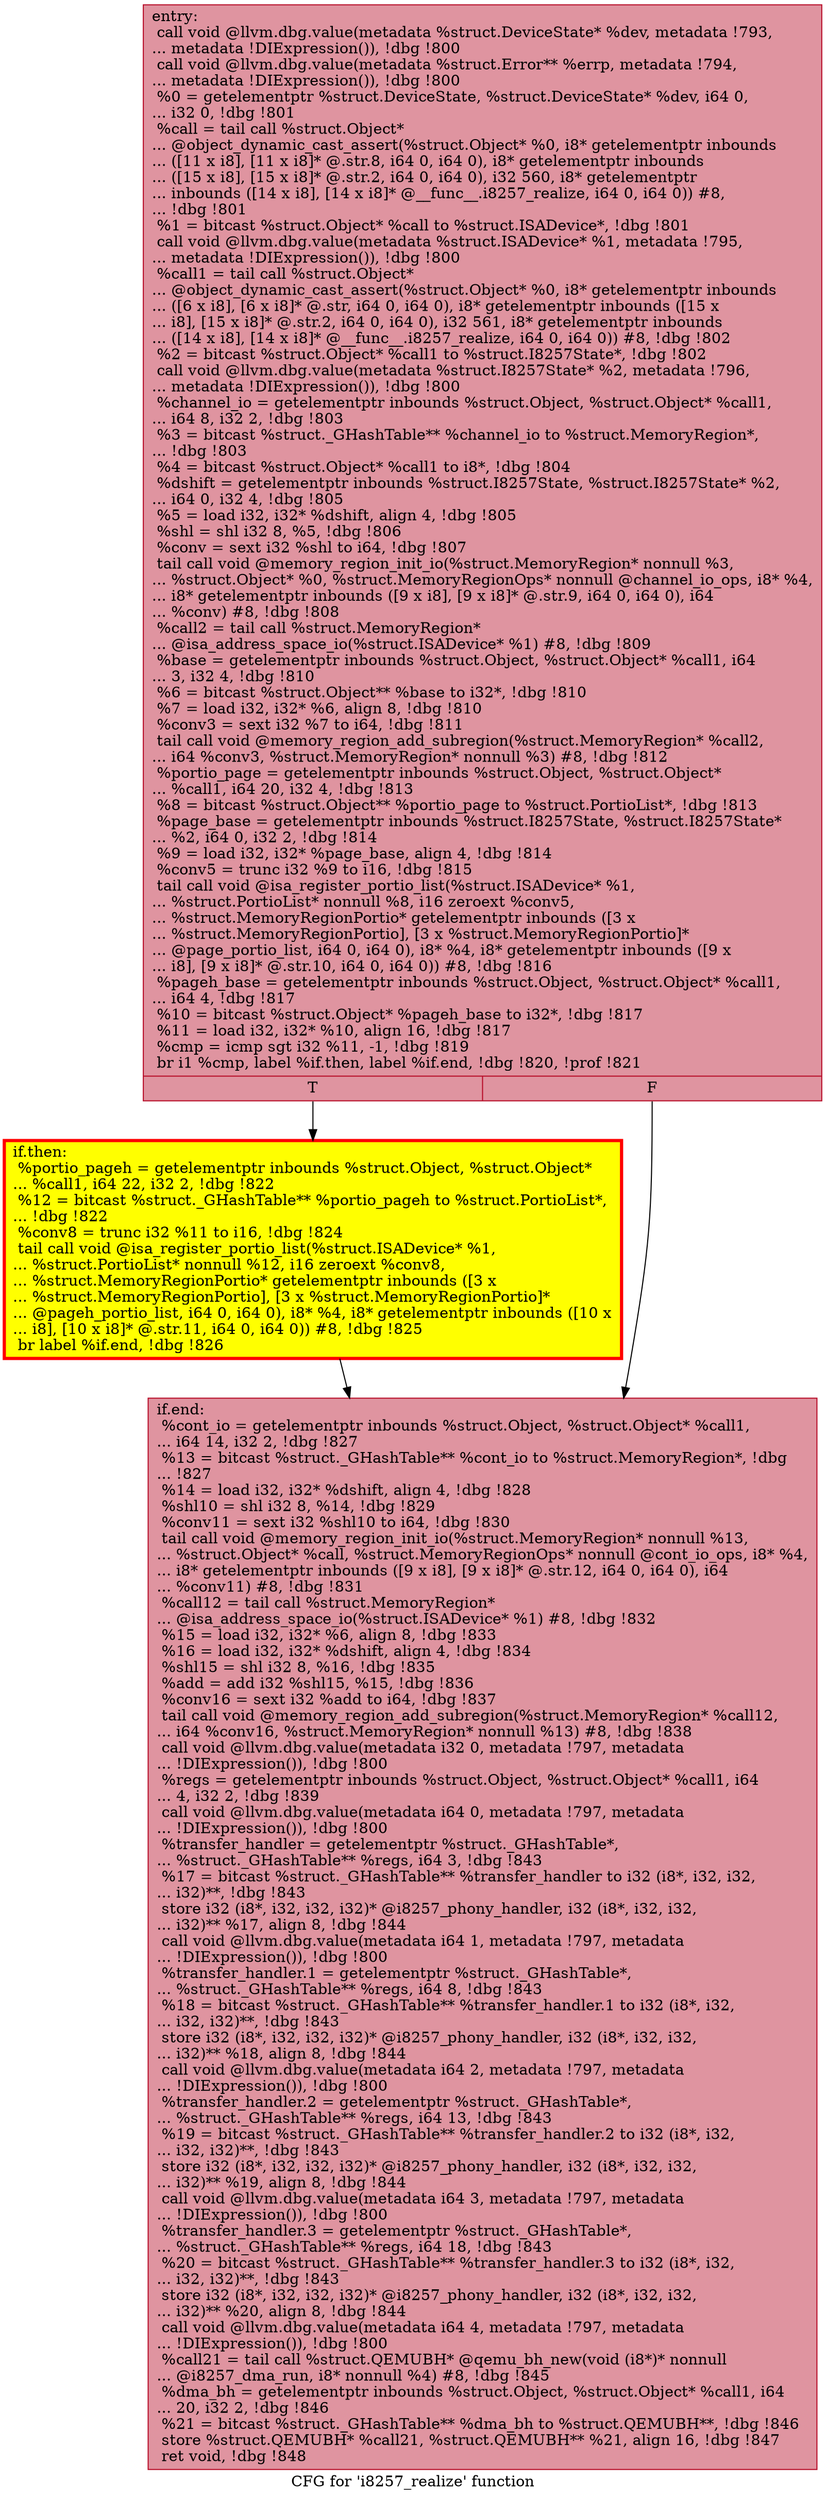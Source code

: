 digraph "CFG for 'i8257_realize' function" {
	label="CFG for 'i8257_realize' function";

	Node0x563b74704e50 [shape=record,color="#b70d28ff", style=filled, fillcolor="#b70d2870",label="{entry:\l  call void @llvm.dbg.value(metadata %struct.DeviceState* %dev, metadata !793,\l... metadata !DIExpression()), !dbg !800\l  call void @llvm.dbg.value(metadata %struct.Error** %errp, metadata !794,\l... metadata !DIExpression()), !dbg !800\l  %0 = getelementptr %struct.DeviceState, %struct.DeviceState* %dev, i64 0,\l... i32 0, !dbg !801\l  %call = tail call %struct.Object*\l... @object_dynamic_cast_assert(%struct.Object* %0, i8* getelementptr inbounds\l... ([11 x i8], [11 x i8]* @.str.8, i64 0, i64 0), i8* getelementptr inbounds\l... ([15 x i8], [15 x i8]* @.str.2, i64 0, i64 0), i32 560, i8* getelementptr\l... inbounds ([14 x i8], [14 x i8]* @__func__.i8257_realize, i64 0, i64 0)) #8,\l... !dbg !801\l  %1 = bitcast %struct.Object* %call to %struct.ISADevice*, !dbg !801\l  call void @llvm.dbg.value(metadata %struct.ISADevice* %1, metadata !795,\l... metadata !DIExpression()), !dbg !800\l  %call1 = tail call %struct.Object*\l... @object_dynamic_cast_assert(%struct.Object* %0, i8* getelementptr inbounds\l... ([6 x i8], [6 x i8]* @.str, i64 0, i64 0), i8* getelementptr inbounds ([15 x\l... i8], [15 x i8]* @.str.2, i64 0, i64 0), i32 561, i8* getelementptr inbounds\l... ([14 x i8], [14 x i8]* @__func__.i8257_realize, i64 0, i64 0)) #8, !dbg !802\l  %2 = bitcast %struct.Object* %call1 to %struct.I8257State*, !dbg !802\l  call void @llvm.dbg.value(metadata %struct.I8257State* %2, metadata !796,\l... metadata !DIExpression()), !dbg !800\l  %channel_io = getelementptr inbounds %struct.Object, %struct.Object* %call1,\l... i64 8, i32 2, !dbg !803\l  %3 = bitcast %struct._GHashTable** %channel_io to %struct.MemoryRegion*,\l... !dbg !803\l  %4 = bitcast %struct.Object* %call1 to i8*, !dbg !804\l  %dshift = getelementptr inbounds %struct.I8257State, %struct.I8257State* %2,\l... i64 0, i32 4, !dbg !805\l  %5 = load i32, i32* %dshift, align 4, !dbg !805\l  %shl = shl i32 8, %5, !dbg !806\l  %conv = sext i32 %shl to i64, !dbg !807\l  tail call void @memory_region_init_io(%struct.MemoryRegion* nonnull %3,\l... %struct.Object* %0, %struct.MemoryRegionOps* nonnull @channel_io_ops, i8* %4,\l... i8* getelementptr inbounds ([9 x i8], [9 x i8]* @.str.9, i64 0, i64 0), i64\l... %conv) #8, !dbg !808\l  %call2 = tail call %struct.MemoryRegion*\l... @isa_address_space_io(%struct.ISADevice* %1) #8, !dbg !809\l  %base = getelementptr inbounds %struct.Object, %struct.Object* %call1, i64\l... 3, i32 4, !dbg !810\l  %6 = bitcast %struct.Object** %base to i32*, !dbg !810\l  %7 = load i32, i32* %6, align 8, !dbg !810\l  %conv3 = sext i32 %7 to i64, !dbg !811\l  tail call void @memory_region_add_subregion(%struct.MemoryRegion* %call2,\l... i64 %conv3, %struct.MemoryRegion* nonnull %3) #8, !dbg !812\l  %portio_page = getelementptr inbounds %struct.Object, %struct.Object*\l... %call1, i64 20, i32 4, !dbg !813\l  %8 = bitcast %struct.Object** %portio_page to %struct.PortioList*, !dbg !813\l  %page_base = getelementptr inbounds %struct.I8257State, %struct.I8257State*\l... %2, i64 0, i32 2, !dbg !814\l  %9 = load i32, i32* %page_base, align 4, !dbg !814\l  %conv5 = trunc i32 %9 to i16, !dbg !815\l  tail call void @isa_register_portio_list(%struct.ISADevice* %1,\l... %struct.PortioList* nonnull %8, i16 zeroext %conv5,\l... %struct.MemoryRegionPortio* getelementptr inbounds ([3 x\l... %struct.MemoryRegionPortio], [3 x %struct.MemoryRegionPortio]*\l... @page_portio_list, i64 0, i64 0), i8* %4, i8* getelementptr inbounds ([9 x\l... i8], [9 x i8]* @.str.10, i64 0, i64 0)) #8, !dbg !816\l  %pageh_base = getelementptr inbounds %struct.Object, %struct.Object* %call1,\l... i64 4, !dbg !817\l  %10 = bitcast %struct.Object* %pageh_base to i32*, !dbg !817\l  %11 = load i32, i32* %10, align 16, !dbg !817\l  %cmp = icmp sgt i32 %11, -1, !dbg !819\l  br i1 %cmp, label %if.then, label %if.end, !dbg !820, !prof !821\l|{<s0>T|<s1>F}}"];
	Node0x563b74704e50:s0 -> Node0x563b74707f40;
	Node0x563b74704e50:s1 -> Node0x563b74706cc0;
	Node0x563b74707f40 [shape=record,penwidth=3.0, style="filled", color="red", fillcolor="yellow",label="{if.then:                                          \l  %portio_pageh = getelementptr inbounds %struct.Object, %struct.Object*\l... %call1, i64 22, i32 2, !dbg !822\l  %12 = bitcast %struct._GHashTable** %portio_pageh to %struct.PortioList*,\l... !dbg !822\l  %conv8 = trunc i32 %11 to i16, !dbg !824\l  tail call void @isa_register_portio_list(%struct.ISADevice* %1,\l... %struct.PortioList* nonnull %12, i16 zeroext %conv8,\l... %struct.MemoryRegionPortio* getelementptr inbounds ([3 x\l... %struct.MemoryRegionPortio], [3 x %struct.MemoryRegionPortio]*\l... @pageh_portio_list, i64 0, i64 0), i8* %4, i8* getelementptr inbounds ([10 x\l... i8], [10 x i8]* @.str.11, i64 0, i64 0)) #8, !dbg !825\l  br label %if.end, !dbg !826\l}"];
	Node0x563b74707f40 -> Node0x563b74706cc0;
	Node0x563b74706cc0 [shape=record,color="#b70d28ff", style=filled, fillcolor="#b70d2870",label="{if.end:                                           \l  %cont_io = getelementptr inbounds %struct.Object, %struct.Object* %call1,\l... i64 14, i32 2, !dbg !827\l  %13 = bitcast %struct._GHashTable** %cont_io to %struct.MemoryRegion*, !dbg\l... !827\l  %14 = load i32, i32* %dshift, align 4, !dbg !828\l  %shl10 = shl i32 8, %14, !dbg !829\l  %conv11 = sext i32 %shl10 to i64, !dbg !830\l  tail call void @memory_region_init_io(%struct.MemoryRegion* nonnull %13,\l... %struct.Object* %call, %struct.MemoryRegionOps* nonnull @cont_io_ops, i8* %4,\l... i8* getelementptr inbounds ([9 x i8], [9 x i8]* @.str.12, i64 0, i64 0), i64\l... %conv11) #8, !dbg !831\l  %call12 = tail call %struct.MemoryRegion*\l... @isa_address_space_io(%struct.ISADevice* %1) #8, !dbg !832\l  %15 = load i32, i32* %6, align 8, !dbg !833\l  %16 = load i32, i32* %dshift, align 4, !dbg !834\l  %shl15 = shl i32 8, %16, !dbg !835\l  %add = add i32 %shl15, %15, !dbg !836\l  %conv16 = sext i32 %add to i64, !dbg !837\l  tail call void @memory_region_add_subregion(%struct.MemoryRegion* %call12,\l... i64 %conv16, %struct.MemoryRegion* nonnull %13) #8, !dbg !838\l  call void @llvm.dbg.value(metadata i32 0, metadata !797, metadata\l... !DIExpression()), !dbg !800\l  %regs = getelementptr inbounds %struct.Object, %struct.Object* %call1, i64\l... 4, i32 2, !dbg !839\l  call void @llvm.dbg.value(metadata i64 0, metadata !797, metadata\l... !DIExpression()), !dbg !800\l  %transfer_handler = getelementptr %struct._GHashTable*,\l... %struct._GHashTable** %regs, i64 3, !dbg !843\l  %17 = bitcast %struct._GHashTable** %transfer_handler to i32 (i8*, i32, i32,\l... i32)**, !dbg !843\l  store i32 (i8*, i32, i32, i32)* @i8257_phony_handler, i32 (i8*, i32, i32,\l... i32)** %17, align 8, !dbg !844\l  call void @llvm.dbg.value(metadata i64 1, metadata !797, metadata\l... !DIExpression()), !dbg !800\l  %transfer_handler.1 = getelementptr %struct._GHashTable*,\l... %struct._GHashTable** %regs, i64 8, !dbg !843\l  %18 = bitcast %struct._GHashTable** %transfer_handler.1 to i32 (i8*, i32,\l... i32, i32)**, !dbg !843\l  store i32 (i8*, i32, i32, i32)* @i8257_phony_handler, i32 (i8*, i32, i32,\l... i32)** %18, align 8, !dbg !844\l  call void @llvm.dbg.value(metadata i64 2, metadata !797, metadata\l... !DIExpression()), !dbg !800\l  %transfer_handler.2 = getelementptr %struct._GHashTable*,\l... %struct._GHashTable** %regs, i64 13, !dbg !843\l  %19 = bitcast %struct._GHashTable** %transfer_handler.2 to i32 (i8*, i32,\l... i32, i32)**, !dbg !843\l  store i32 (i8*, i32, i32, i32)* @i8257_phony_handler, i32 (i8*, i32, i32,\l... i32)** %19, align 8, !dbg !844\l  call void @llvm.dbg.value(metadata i64 3, metadata !797, metadata\l... !DIExpression()), !dbg !800\l  %transfer_handler.3 = getelementptr %struct._GHashTable*,\l... %struct._GHashTable** %regs, i64 18, !dbg !843\l  %20 = bitcast %struct._GHashTable** %transfer_handler.3 to i32 (i8*, i32,\l... i32, i32)**, !dbg !843\l  store i32 (i8*, i32, i32, i32)* @i8257_phony_handler, i32 (i8*, i32, i32,\l... i32)** %20, align 8, !dbg !844\l  call void @llvm.dbg.value(metadata i64 4, metadata !797, metadata\l... !DIExpression()), !dbg !800\l  %call21 = tail call %struct.QEMUBH* @qemu_bh_new(void (i8*)* nonnull\l... @i8257_dma_run, i8* nonnull %4) #8, !dbg !845\l  %dma_bh = getelementptr inbounds %struct.Object, %struct.Object* %call1, i64\l... 20, i32 2, !dbg !846\l  %21 = bitcast %struct._GHashTable** %dma_bh to %struct.QEMUBH**, !dbg !846\l  store %struct.QEMUBH* %call21, %struct.QEMUBH** %21, align 16, !dbg !847\l  ret void, !dbg !848\l}"];
}
